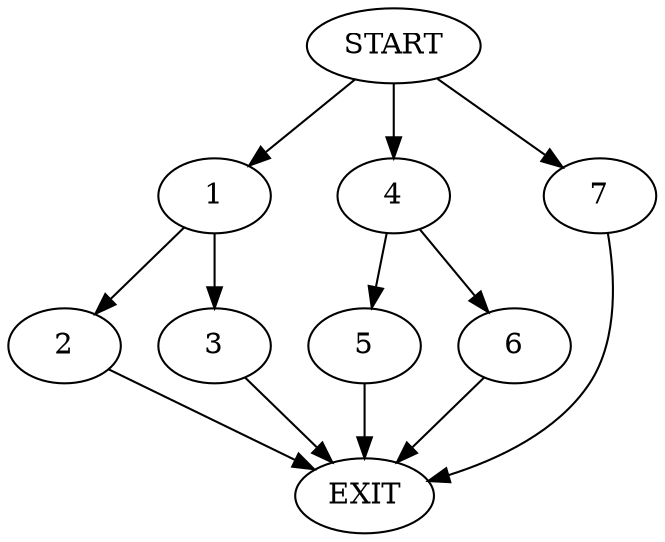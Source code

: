 digraph {
0 [label="START"]
8 [label="EXIT"]
0 -> 1
1 -> 2
1 -> 3
2 -> 8
3 -> 8
0 -> 4
4 -> 5
4 -> 6
5 -> 8
6 -> 8
0 -> 7
7 -> 8
}
